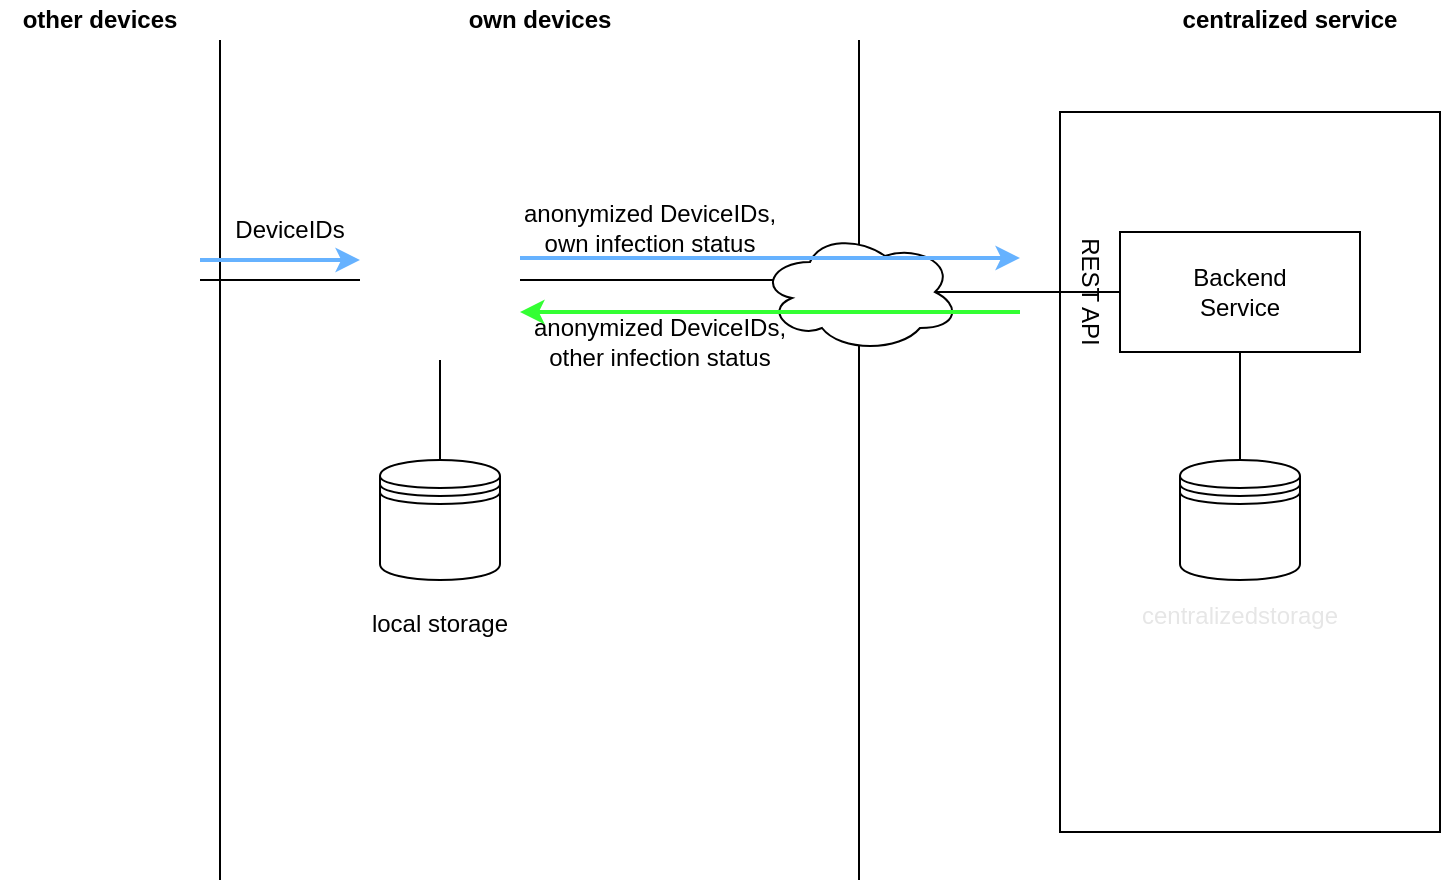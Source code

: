 <mxfile version="12.8.8" type="github">
  <diagram id="ToM_NKcduJjBZOBMQTen" name="Page-1">
    <mxGraphModel dx="1078" dy="923" grid="1" gridSize="10" guides="1" tooltips="1" connect="1" arrows="1" fold="1" page="1" pageScale="1" pageWidth="827" pageHeight="1169" math="0" shadow="0">
      <root>
        <mxCell id="0" />
        <mxCell id="1" parent="0" />
        <mxCell id="g15ZFV5F6ZTncp_oFKHQ-41" value="" style="html=1;endArrow=none;endFill=0;strokeWidth=1;fontColor=#E6E6E6;endSize=1;startSize=1;" edge="1" parent="1">
          <mxGeometry width="50" height="50" relative="1" as="geometry">
            <mxPoint x="439.5" y="460" as="sourcePoint" />
            <mxPoint x="439.5" y="40" as="targetPoint" />
          </mxGeometry>
        </mxCell>
        <mxCell id="g15ZFV5F6ZTncp_oFKHQ-13" value="" style="rounded=0;whiteSpace=wrap;html=1;fontColor=#E6E6E6;" vertex="1" parent="1">
          <mxGeometry x="540" y="76" width="190" height="360" as="geometry" />
        </mxCell>
        <mxCell id="g15ZFV5F6ZTncp_oFKHQ-3" value="" style="html=1;endArrow=none;endFill=0;strokeWidth=1;fontColor=#E6E6E6;endSize=1;startSize=1;" edge="1" parent="1">
          <mxGeometry width="50" height="50" relative="1" as="geometry">
            <mxPoint x="120" y="460" as="sourcePoint" />
            <mxPoint x="120" y="40" as="targetPoint" />
          </mxGeometry>
        </mxCell>
        <mxCell id="g15ZFV5F6ZTncp_oFKHQ-9" style="edgeStyle=none;rounded=0;orthogonalLoop=1;jettySize=auto;html=1;exitX=1;exitY=0.5;exitDx=0;exitDy=0;entryX=0;entryY=0.5;entryDx=0;entryDy=0;startSize=1;endArrow=none;endFill=0;endSize=1;strokeWidth=1;fontColor=#E6E6E6;" edge="1" parent="1" source="g15ZFV5F6ZTncp_oFKHQ-4" target="g15ZFV5F6ZTncp_oFKHQ-5">
          <mxGeometry relative="1" as="geometry" />
        </mxCell>
        <mxCell id="g15ZFV5F6ZTncp_oFKHQ-4" value="" style="shape=image;html=1;verticalAlign=top;verticalLabelPosition=bottom;labelBackgroundColor=#ffffff;imageAspect=0;aspect=fixed;image=https://cdn1.iconfinder.com/data/icons/communication-icons-10/750/Untitled-1-07-128.png;fontColor=#E6E6E6;" vertex="1" parent="1">
          <mxGeometry x="30" y="120" width="80" height="80" as="geometry" />
        </mxCell>
        <mxCell id="g15ZFV5F6ZTncp_oFKHQ-10" style="edgeStyle=none;rounded=0;orthogonalLoop=1;jettySize=auto;html=1;exitX=0.5;exitY=1;exitDx=0;exitDy=0;entryX=0.5;entryY=0;entryDx=0;entryDy=0;startSize=1;endArrow=none;endFill=0;endSize=1;strokeWidth=1;fontColor=#E6E6E6;" edge="1" parent="1" source="g15ZFV5F6ZTncp_oFKHQ-5" target="g15ZFV5F6ZTncp_oFKHQ-7">
          <mxGeometry relative="1" as="geometry" />
        </mxCell>
        <mxCell id="g15ZFV5F6ZTncp_oFKHQ-16" style="edgeStyle=none;rounded=0;orthogonalLoop=1;jettySize=auto;html=1;exitX=1;exitY=0.5;exitDx=0;exitDy=0;entryX=0.07;entryY=0.4;entryDx=0;entryDy=0;entryPerimeter=0;startSize=1;endArrow=none;endFill=0;endSize=1;strokeWidth=1;fontColor=#E6E6E6;" edge="1" parent="1" source="g15ZFV5F6ZTncp_oFKHQ-5" target="g15ZFV5F6ZTncp_oFKHQ-15">
          <mxGeometry relative="1" as="geometry" />
        </mxCell>
        <mxCell id="g15ZFV5F6ZTncp_oFKHQ-5" value="" style="shape=image;html=1;verticalAlign=top;verticalLabelPosition=bottom;labelBackgroundColor=#ffffff;imageAspect=0;aspect=fixed;image=https://cdn1.iconfinder.com/data/icons/communication-icons-10/750/Untitled-1-07-128.png;fontColor=#E6E6E6;" vertex="1" parent="1">
          <mxGeometry x="190" y="120" width="80" height="80" as="geometry" />
        </mxCell>
        <mxCell id="g15ZFV5F6ZTncp_oFKHQ-6" value="" style="shape=image;html=1;verticalAlign=top;verticalLabelPosition=bottom;labelBackgroundColor=#ffffff;imageAspect=0;aspect=fixed;image=https://cdn4.iconfinder.com/data/icons/vector-brand-logos/40/Docker-128.png;fontColor=#E6E6E6;" vertex="1" parent="1">
          <mxGeometry x="510" y="40" width="70" height="70" as="geometry" />
        </mxCell>
        <mxCell id="g15ZFV5F6ZTncp_oFKHQ-7" value="" style="shape=datastore;whiteSpace=wrap;html=1;fontColor=#E6E6E6;" vertex="1" parent="1">
          <mxGeometry x="200" y="250" width="60" height="60" as="geometry" />
        </mxCell>
        <mxCell id="g15ZFV5F6ZTncp_oFKHQ-23" style="edgeStyle=none;rounded=0;orthogonalLoop=1;jettySize=auto;html=1;exitX=0.875;exitY=0.5;exitDx=0;exitDy=0;exitPerimeter=0;startSize=1;endArrow=none;endFill=0;endSize=1;strokeWidth=1;fontColor=#E6E6E6;" edge="1" parent="1" source="g15ZFV5F6ZTncp_oFKHQ-15" target="g15ZFV5F6ZTncp_oFKHQ-19">
          <mxGeometry relative="1" as="geometry" />
        </mxCell>
        <mxCell id="g15ZFV5F6ZTncp_oFKHQ-25" style="edgeStyle=none;rounded=0;orthogonalLoop=1;jettySize=auto;html=1;exitX=0.5;exitY=1;exitDx=0;exitDy=0;entryX=0.5;entryY=0;entryDx=0;entryDy=0;startSize=1;endArrow=none;endFill=0;endSize=1;strokeWidth=1;fontColor=#E6E6E6;" edge="1" parent="1" source="g15ZFV5F6ZTncp_oFKHQ-19" target="g15ZFV5F6ZTncp_oFKHQ-24">
          <mxGeometry relative="1" as="geometry" />
        </mxCell>
        <mxCell id="g15ZFV5F6ZTncp_oFKHQ-19" value="" style="rounded=0;whiteSpace=wrap;html=1;fontColor=#E6E6E6;" vertex="1" parent="1">
          <mxGeometry x="570" y="136" width="120" height="60" as="geometry" />
        </mxCell>
        <mxCell id="g15ZFV5F6ZTncp_oFKHQ-20" value="Backend Service" style="text;html=1;strokeColor=none;fillColor=none;align=center;verticalAlign=middle;whiteSpace=wrap;rounded=0;fontColor=#000000;" vertex="1" parent="1">
          <mxGeometry x="610" y="149" width="40" height="34" as="geometry" />
        </mxCell>
        <mxCell id="g15ZFV5F6ZTncp_oFKHQ-21" value="REST API" style="text;html=1;strokeColor=none;fillColor=none;align=center;verticalAlign=middle;whiteSpace=wrap;rounded=0;fontColor=#000000;rotation=90;" vertex="1" parent="1">
          <mxGeometry x="520" y="156" width="70" height="20" as="geometry" />
        </mxCell>
        <mxCell id="g15ZFV5F6ZTncp_oFKHQ-24" value="" style="shape=datastore;whiteSpace=wrap;html=1;fontColor=#E6E6E6;" vertex="1" parent="1">
          <mxGeometry x="600" y="250" width="60" height="60" as="geometry" />
        </mxCell>
        <mxCell id="g15ZFV5F6ZTncp_oFKHQ-26" value="local storage" style="text;html=1;strokeColor=none;fillColor=none;align=center;verticalAlign=middle;whiteSpace=wrap;rounded=0;fontColor=#000000;" vertex="1" parent="1">
          <mxGeometry x="190" y="322" width="80" height="20" as="geometry" />
        </mxCell>
        <mxCell id="g15ZFV5F6ZTncp_oFKHQ-27" value="centralizedstorage" style="text;html=1;strokeColor=none;fillColor=none;align=center;verticalAlign=middle;whiteSpace=wrap;rounded=0;fontColor=#E6E6E6;" vertex="1" parent="1">
          <mxGeometry x="610" y="318" width="40" height="20" as="geometry" />
        </mxCell>
        <mxCell id="g15ZFV5F6ZTncp_oFKHQ-29" value="anonymized DeviceIDs, own infection status" style="text;html=1;strokeColor=none;fillColor=none;align=center;verticalAlign=middle;whiteSpace=wrap;rounded=0;fontColor=#000000;strokeWidth=2;" vertex="1" parent="1">
          <mxGeometry x="260" y="119" width="150" height="30" as="geometry" />
        </mxCell>
        <mxCell id="g15ZFV5F6ZTncp_oFKHQ-31" value="anonymized DeviceIDs, other infection status" style="text;html=1;strokeColor=none;fillColor=none;align=center;verticalAlign=middle;whiteSpace=wrap;rounded=0;fontColor=#000000;" vertex="1" parent="1">
          <mxGeometry x="270" y="176" width="140" height="30" as="geometry" />
        </mxCell>
        <mxCell id="g15ZFV5F6ZTncp_oFKHQ-34" value="DeviceIDs" style="text;html=1;strokeColor=none;fillColor=none;align=center;verticalAlign=middle;whiteSpace=wrap;rounded=0;fontColor=#000000;strokeWidth=2;" vertex="1" parent="1">
          <mxGeometry x="80" y="120" width="150" height="30" as="geometry" />
        </mxCell>
        <mxCell id="g15ZFV5F6ZTncp_oFKHQ-35" value="" style="endArrow=classic;html=1;strokeWidth=2;fontColor=#E6E6E6;strokeColor=#66B2FF;" edge="1" parent="1">
          <mxGeometry width="50" height="50" relative="1" as="geometry">
            <mxPoint x="110" y="150" as="sourcePoint" />
            <mxPoint x="190" y="150" as="targetPoint" />
          </mxGeometry>
        </mxCell>
        <mxCell id="g15ZFV5F6ZTncp_oFKHQ-15" value="" style="ellipse;shape=cloud;whiteSpace=wrap;html=1;align=center;fontColor=#E6E6E6;" vertex="1" parent="1">
          <mxGeometry x="390" y="136" width="100" height="60" as="geometry" />
        </mxCell>
        <mxCell id="g15ZFV5F6ZTncp_oFKHQ-30" value="" style="endArrow=classic;html=1;strokeWidth=2;fontColor=#E6E6E6;strokeColor=#66B2FF;" edge="1" parent="1">
          <mxGeometry width="50" height="50" relative="1" as="geometry">
            <mxPoint x="270" y="149" as="sourcePoint" />
            <mxPoint x="520" y="149" as="targetPoint" />
          </mxGeometry>
        </mxCell>
        <mxCell id="g15ZFV5F6ZTncp_oFKHQ-32" value="" style="endArrow=classic;html=1;strokeWidth=2;fontColor=#E6E6E6;entryX=0;entryY=0;entryDx=0;entryDy=0;strokeColor=#33FF33;" edge="1" parent="1" target="g15ZFV5F6ZTncp_oFKHQ-31">
          <mxGeometry width="50" height="50" relative="1" as="geometry">
            <mxPoint x="520" y="176" as="sourcePoint" />
            <mxPoint x="320" y="156" as="targetPoint" />
          </mxGeometry>
        </mxCell>
        <mxCell id="g15ZFV5F6ZTncp_oFKHQ-38" value="other devices" style="text;html=1;strokeColor=none;fillColor=none;align=center;verticalAlign=middle;whiteSpace=wrap;rounded=0;fontColor=#000000;fontStyle=1" vertex="1" parent="1">
          <mxGeometry x="20" y="20" width="80" height="20" as="geometry" />
        </mxCell>
        <mxCell id="g15ZFV5F6ZTncp_oFKHQ-39" value="own devices" style="text;html=1;strokeColor=none;fillColor=none;align=center;verticalAlign=middle;whiteSpace=wrap;rounded=0;fontColor=#000000;fontStyle=1" vertex="1" parent="1">
          <mxGeometry x="240" y="20" width="80" height="20" as="geometry" />
        </mxCell>
        <mxCell id="g15ZFV5F6ZTncp_oFKHQ-40" value="centralized service" style="text;html=1;strokeColor=none;fillColor=none;align=center;verticalAlign=middle;whiteSpace=wrap;rounded=0;fontColor=#000000;fontStyle=1" vertex="1" parent="1">
          <mxGeometry x="590" y="20" width="130" height="20" as="geometry" />
        </mxCell>
        <mxCell id="g15ZFV5F6ZTncp_oFKHQ-44" value="" style="shape=image;html=1;verticalAlign=top;verticalLabelPosition=bottom;labelBackgroundColor=#ffffff;imageAspect=0;aspect=fixed;image=https://cdn2.iconfinder.com/data/icons/kitchen-appliances-computers-and-electronics/32/Appliances-06-128.png;strokeWidth=2;fontColor=#000000;" vertex="1" parent="1">
          <mxGeometry x="46" y="196" width="64" height="64" as="geometry" />
        </mxCell>
        <mxCell id="g15ZFV5F6ZTncp_oFKHQ-45" value="" style="shape=image;html=1;verticalAlign=top;verticalLabelPosition=bottom;labelBackgroundColor=#ffffff;imageAspect=0;aspect=fixed;image=https://cdn1.iconfinder.com/data/icons/communication-icons-10/750/Untitled-1-06-128.png;strokeWidth=2;fontColor=#000000;" vertex="1" parent="1">
          <mxGeometry x="10" y="183" width="50" height="50" as="geometry" />
        </mxCell>
      </root>
    </mxGraphModel>
  </diagram>
</mxfile>

